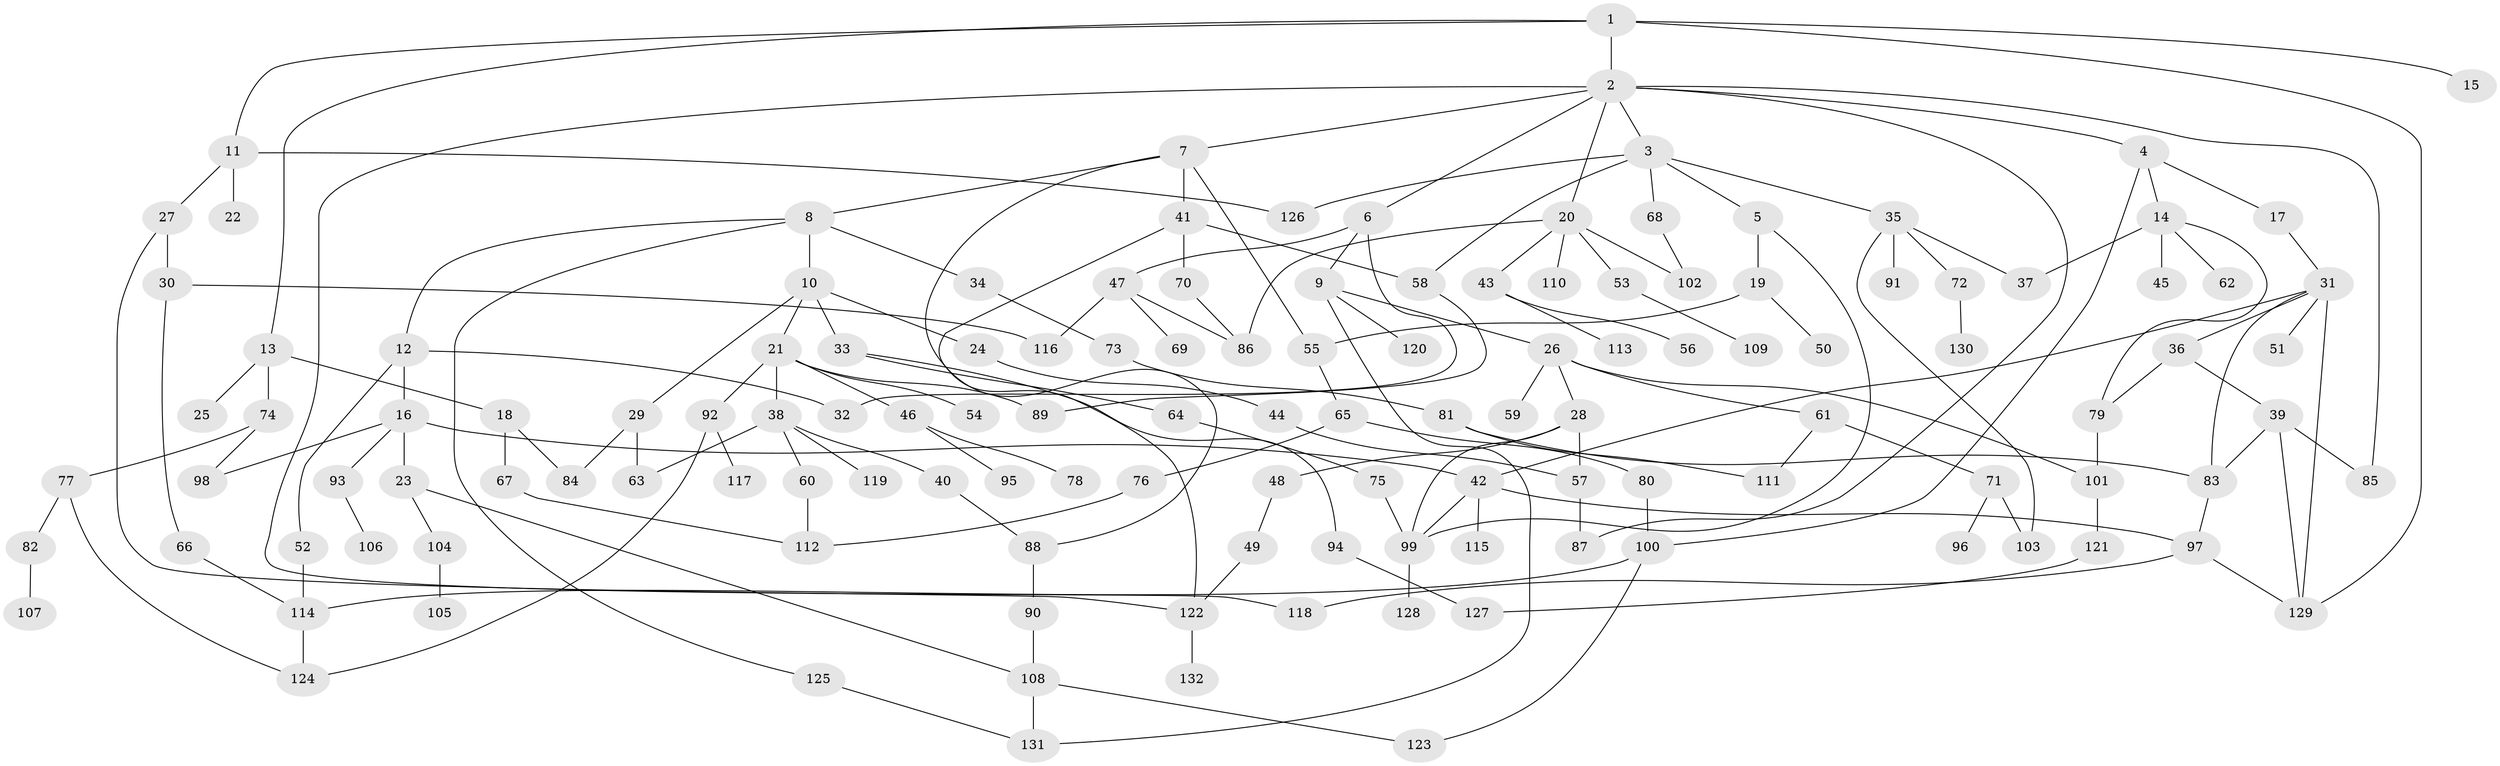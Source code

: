 // coarse degree distribution, {7: 0.03571428571428571, 11: 0.011904761904761904, 6: 0.047619047619047616, 8: 0.011904761904761904, 5: 0.09523809523809523, 4: 0.14285714285714285, 1: 0.2261904761904762, 2: 0.25, 3: 0.17857142857142858}
// Generated by graph-tools (version 1.1) at 2025/51/02/27/25 19:51:36]
// undirected, 132 vertices, 177 edges
graph export_dot {
graph [start="1"]
  node [color=gray90,style=filled];
  1;
  2;
  3;
  4;
  5;
  6;
  7;
  8;
  9;
  10;
  11;
  12;
  13;
  14;
  15;
  16;
  17;
  18;
  19;
  20;
  21;
  22;
  23;
  24;
  25;
  26;
  27;
  28;
  29;
  30;
  31;
  32;
  33;
  34;
  35;
  36;
  37;
  38;
  39;
  40;
  41;
  42;
  43;
  44;
  45;
  46;
  47;
  48;
  49;
  50;
  51;
  52;
  53;
  54;
  55;
  56;
  57;
  58;
  59;
  60;
  61;
  62;
  63;
  64;
  65;
  66;
  67;
  68;
  69;
  70;
  71;
  72;
  73;
  74;
  75;
  76;
  77;
  78;
  79;
  80;
  81;
  82;
  83;
  84;
  85;
  86;
  87;
  88;
  89;
  90;
  91;
  92;
  93;
  94;
  95;
  96;
  97;
  98;
  99;
  100;
  101;
  102;
  103;
  104;
  105;
  106;
  107;
  108;
  109;
  110;
  111;
  112;
  113;
  114;
  115;
  116;
  117;
  118;
  119;
  120;
  121;
  122;
  123;
  124;
  125;
  126;
  127;
  128;
  129;
  130;
  131;
  132;
  1 -- 2;
  1 -- 11;
  1 -- 13;
  1 -- 15;
  1 -- 129;
  2 -- 3;
  2 -- 4;
  2 -- 6;
  2 -- 7;
  2 -- 20;
  2 -- 87;
  2 -- 118;
  2 -- 85;
  3 -- 5;
  3 -- 35;
  3 -- 58;
  3 -- 68;
  3 -- 126;
  4 -- 14;
  4 -- 17;
  4 -- 100;
  5 -- 19;
  5 -- 99;
  6 -- 9;
  6 -- 47;
  6 -- 32;
  7 -- 8;
  7 -- 41;
  7 -- 55;
  7 -- 88;
  8 -- 10;
  8 -- 12;
  8 -- 34;
  8 -- 125;
  9 -- 26;
  9 -- 120;
  9 -- 131;
  10 -- 21;
  10 -- 24;
  10 -- 29;
  10 -- 33;
  11 -- 22;
  11 -- 27;
  11 -- 126;
  12 -- 16;
  12 -- 32;
  12 -- 52;
  13 -- 18;
  13 -- 25;
  13 -- 74;
  14 -- 45;
  14 -- 62;
  14 -- 79;
  14 -- 37;
  16 -- 23;
  16 -- 93;
  16 -- 42;
  16 -- 98;
  17 -- 31;
  18 -- 67;
  18 -- 84;
  19 -- 50;
  19 -- 55;
  20 -- 43;
  20 -- 53;
  20 -- 110;
  20 -- 102;
  20 -- 86;
  21 -- 38;
  21 -- 46;
  21 -- 54;
  21 -- 89;
  21 -- 92;
  23 -- 104;
  23 -- 108;
  24 -- 44;
  26 -- 28;
  26 -- 59;
  26 -- 61;
  26 -- 101;
  27 -- 30;
  27 -- 122;
  28 -- 48;
  28 -- 57;
  28 -- 99;
  29 -- 63;
  29 -- 84;
  30 -- 66;
  30 -- 116;
  31 -- 36;
  31 -- 42;
  31 -- 51;
  31 -- 83;
  31 -- 129;
  33 -- 64;
  33 -- 94;
  34 -- 73;
  35 -- 37;
  35 -- 72;
  35 -- 91;
  35 -- 103;
  36 -- 39;
  36 -- 79;
  38 -- 40;
  38 -- 60;
  38 -- 119;
  38 -- 63;
  39 -- 85;
  39 -- 129;
  39 -- 83;
  40 -- 88;
  41 -- 70;
  41 -- 58;
  41 -- 122;
  42 -- 97;
  42 -- 99;
  42 -- 115;
  43 -- 56;
  43 -- 113;
  44 -- 57;
  46 -- 78;
  46 -- 95;
  47 -- 69;
  47 -- 86;
  47 -- 116;
  48 -- 49;
  49 -- 122;
  52 -- 114;
  53 -- 109;
  55 -- 65;
  57 -- 87;
  58 -- 89;
  60 -- 112;
  61 -- 71;
  61 -- 111;
  64 -- 75;
  65 -- 76;
  65 -- 80;
  66 -- 114;
  67 -- 112;
  68 -- 102;
  70 -- 86;
  71 -- 96;
  71 -- 103;
  72 -- 130;
  73 -- 81;
  74 -- 77;
  74 -- 98;
  75 -- 99;
  76 -- 112;
  77 -- 82;
  77 -- 124;
  79 -- 101;
  80 -- 100;
  81 -- 111;
  81 -- 83;
  82 -- 107;
  83 -- 97;
  88 -- 90;
  90 -- 108;
  92 -- 117;
  92 -- 124;
  93 -- 106;
  94 -- 127;
  97 -- 118;
  97 -- 129;
  99 -- 128;
  100 -- 114;
  100 -- 123;
  101 -- 121;
  104 -- 105;
  108 -- 123;
  108 -- 131;
  114 -- 124;
  121 -- 127;
  122 -- 132;
  125 -- 131;
}
